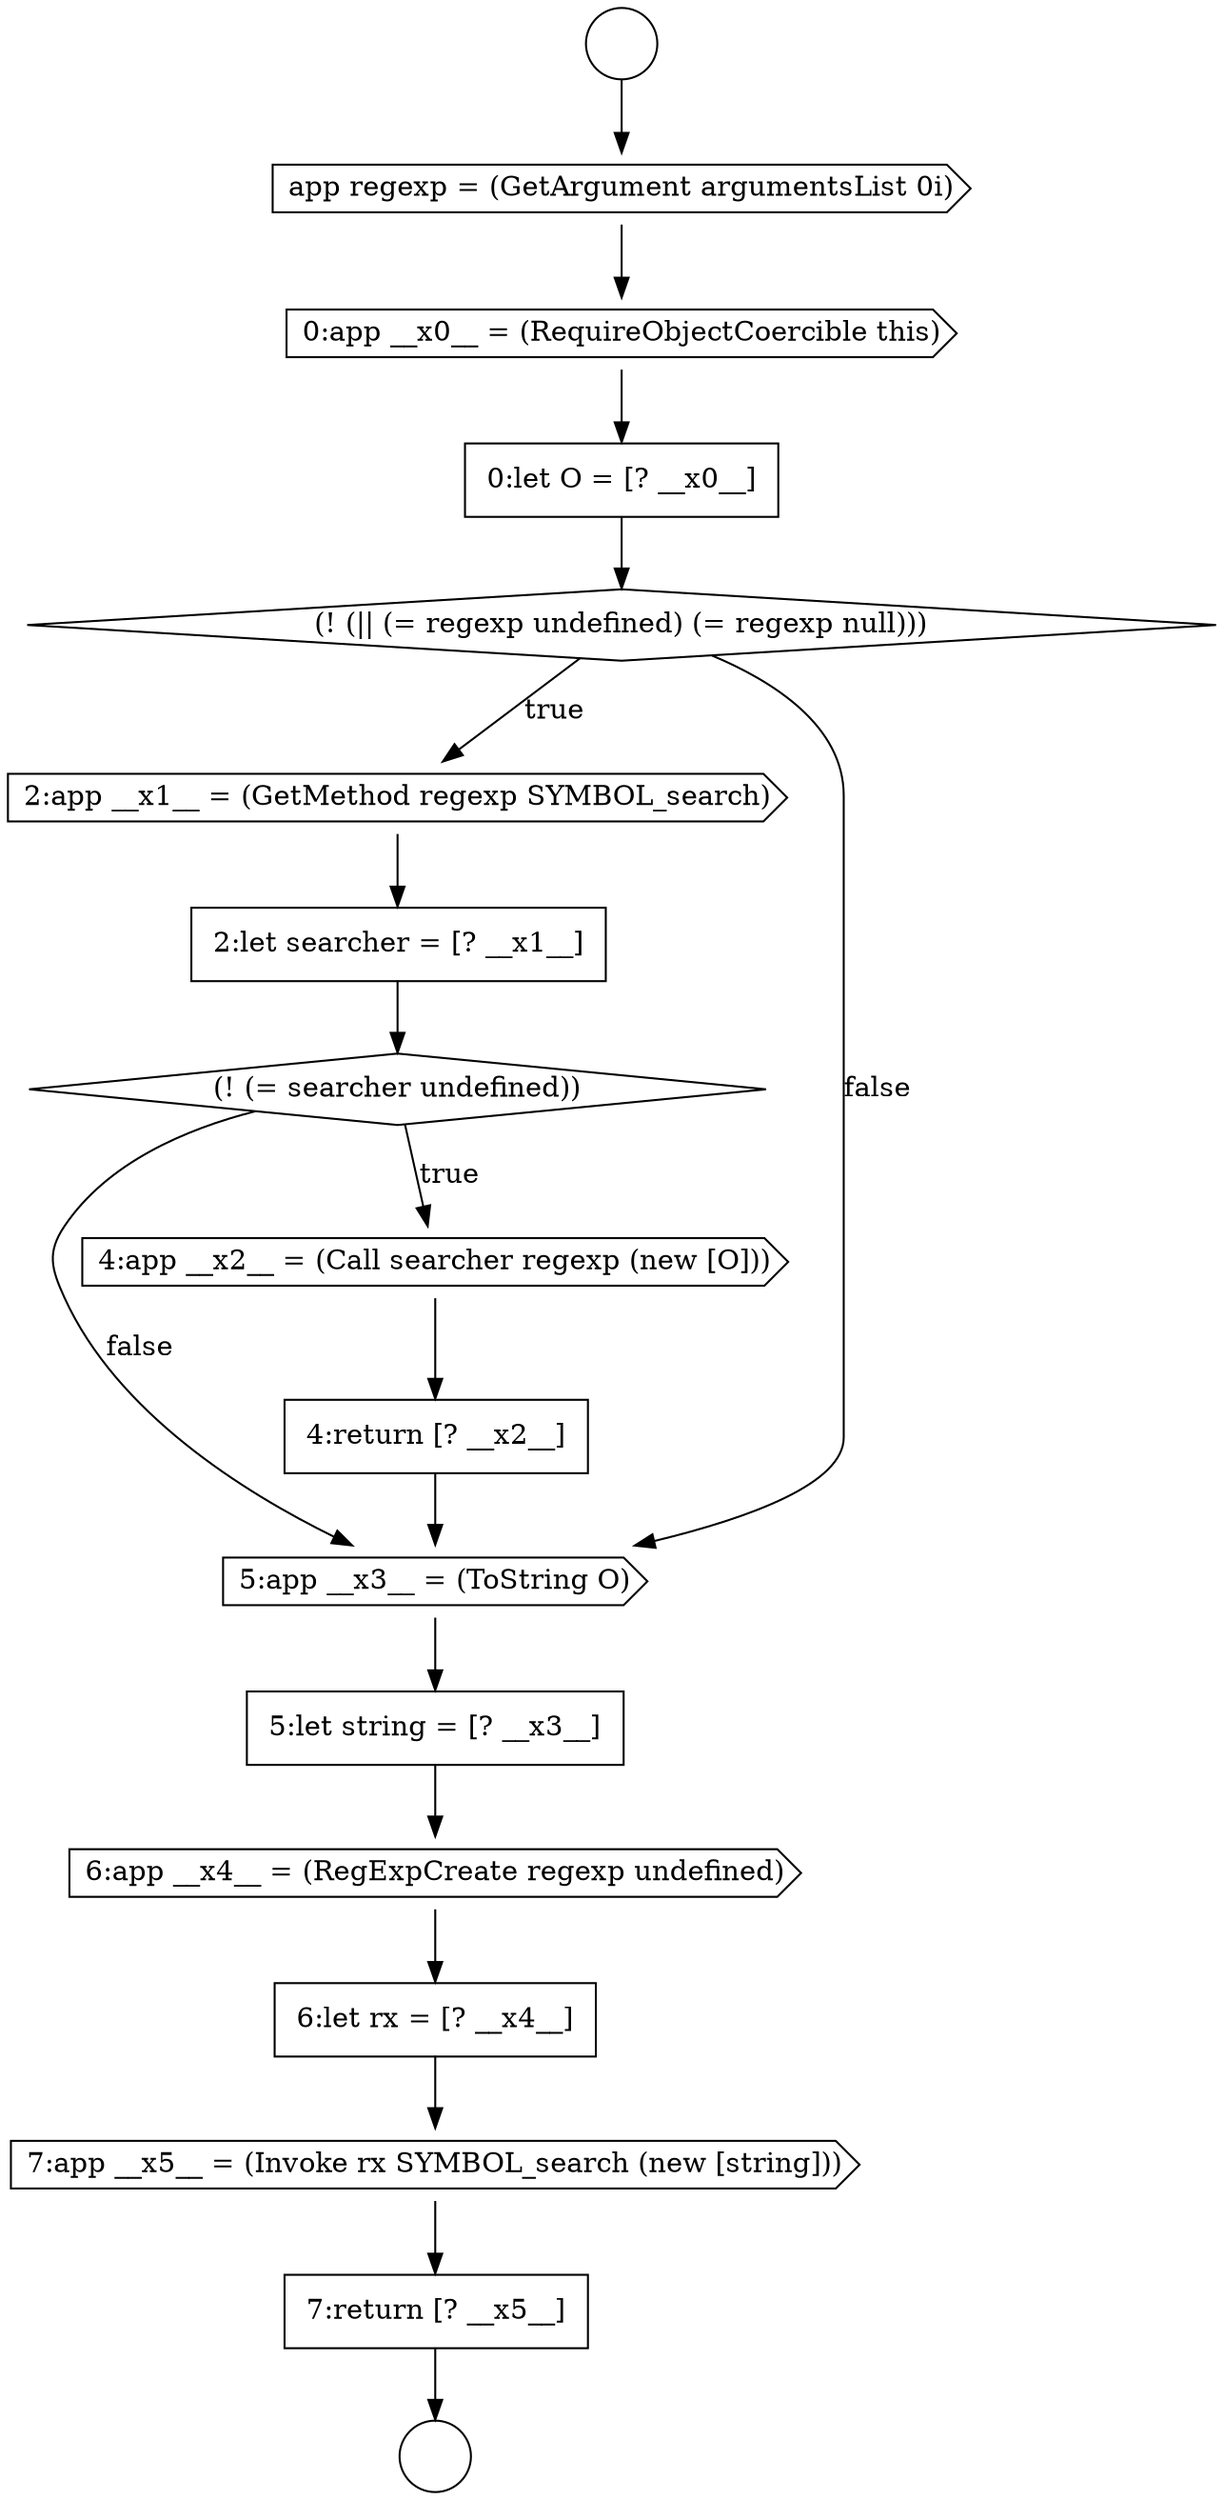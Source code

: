 digraph {
  node13199 [shape=diamond, label=<<font color="black">(! (|| (= regexp undefined) (= regexp null)))</font>> color="black" fillcolor="white" style=filled]
  node13202 [shape=diamond, label=<<font color="black">(! (= searcher undefined))</font>> color="black" fillcolor="white" style=filled]
  node13209 [shape=cds, label=<<font color="black">7:app __x5__ = (Invoke rx SYMBOL_search (new [string]))</font>> color="black" fillcolor="white" style=filled]
  node13195 [shape=circle label=" " color="black" fillcolor="white" style=filled]
  node13206 [shape=none, margin=0, label=<<font color="black">
    <table border="0" cellborder="1" cellspacing="0" cellpadding="10">
      <tr><td align="left">5:let string = [? __x3__]</td></tr>
    </table>
  </font>> color="black" fillcolor="white" style=filled]
  node13200 [shape=cds, label=<<font color="black">2:app __x1__ = (GetMethod regexp SYMBOL_search)</font>> color="black" fillcolor="white" style=filled]
  node13205 [shape=cds, label=<<font color="black">5:app __x3__ = (ToString O)</font>> color="black" fillcolor="white" style=filled]
  node13196 [shape=cds, label=<<font color="black">app regexp = (GetArgument argumentsList 0i)</font>> color="black" fillcolor="white" style=filled]
  node13201 [shape=none, margin=0, label=<<font color="black">
    <table border="0" cellborder="1" cellspacing="0" cellpadding="10">
      <tr><td align="left">2:let searcher = [? __x1__]</td></tr>
    </table>
  </font>> color="black" fillcolor="white" style=filled]
  node13197 [shape=cds, label=<<font color="black">0:app __x0__ = (RequireObjectCoercible this)</font>> color="black" fillcolor="white" style=filled]
  node13208 [shape=none, margin=0, label=<<font color="black">
    <table border="0" cellborder="1" cellspacing="0" cellpadding="10">
      <tr><td align="left">6:let rx = [? __x4__]</td></tr>
    </table>
  </font>> color="black" fillcolor="white" style=filled]
  node13203 [shape=cds, label=<<font color="black">4:app __x2__ = (Call searcher regexp (new [O]))</font>> color="black" fillcolor="white" style=filled]
  node13198 [shape=none, margin=0, label=<<font color="black">
    <table border="0" cellborder="1" cellspacing="0" cellpadding="10">
      <tr><td align="left">0:let O = [? __x0__]</td></tr>
    </table>
  </font>> color="black" fillcolor="white" style=filled]
  node13207 [shape=cds, label=<<font color="black">6:app __x4__ = (RegExpCreate regexp undefined)</font>> color="black" fillcolor="white" style=filled]
  node13194 [shape=circle label=" " color="black" fillcolor="white" style=filled]
  node13210 [shape=none, margin=0, label=<<font color="black">
    <table border="0" cellborder="1" cellspacing="0" cellpadding="10">
      <tr><td align="left">7:return [? __x5__]</td></tr>
    </table>
  </font>> color="black" fillcolor="white" style=filled]
  node13204 [shape=none, margin=0, label=<<font color="black">
    <table border="0" cellborder="1" cellspacing="0" cellpadding="10">
      <tr><td align="left">4:return [? __x2__]</td></tr>
    </table>
  </font>> color="black" fillcolor="white" style=filled]
  node13196 -> node13197 [ color="black"]
  node13204 -> node13205 [ color="black"]
  node13194 -> node13196 [ color="black"]
  node13203 -> node13204 [ color="black"]
  node13205 -> node13206 [ color="black"]
  node13209 -> node13210 [ color="black"]
  node13202 -> node13203 [label=<<font color="black">true</font>> color="black"]
  node13202 -> node13205 [label=<<font color="black">false</font>> color="black"]
  node13207 -> node13208 [ color="black"]
  node13198 -> node13199 [ color="black"]
  node13206 -> node13207 [ color="black"]
  node13210 -> node13195 [ color="black"]
  node13200 -> node13201 [ color="black"]
  node13201 -> node13202 [ color="black"]
  node13197 -> node13198 [ color="black"]
  node13208 -> node13209 [ color="black"]
  node13199 -> node13200 [label=<<font color="black">true</font>> color="black"]
  node13199 -> node13205 [label=<<font color="black">false</font>> color="black"]
}
